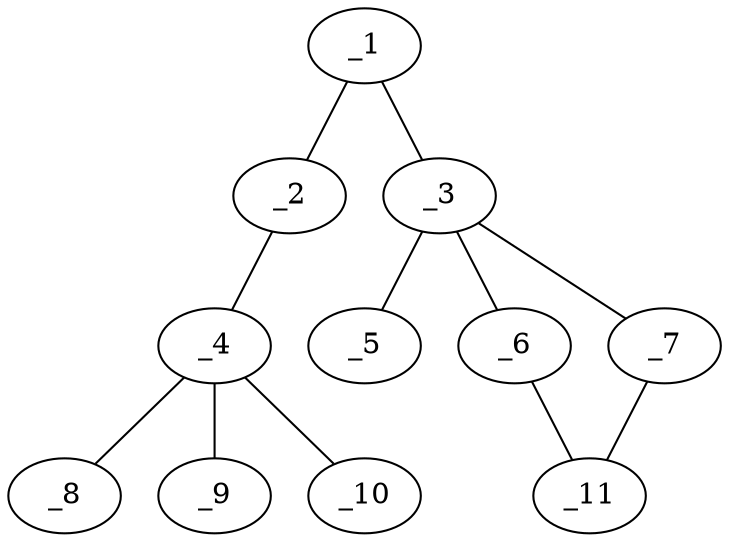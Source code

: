graph molid193502 {
	_1	 [charge=0,
		chem=1,
		symbol="C  ",
		x="4.1213",
		y="0.1294"];
	_2	 [charge=0,
		chem=5,
		symbol="S  ",
		x="5.0872",
		y="-0.1294"];
	_1 -- _2	 [valence=1];
	_3	 [charge=0,
		chem=1,
		symbol="C  ",
		x="3.4142",
		y="-0.5777"];
	_1 -- _3	 [valence=1];
	_4	 [charge=0,
		chem=5,
		symbol="S  ",
		x="5.7943",
		y="0.5777"];
	_2 -- _4	 [valence=1];
	_5	 [charge=0,
		chem=4,
		symbol="N  ",
		x="4.1213",
		y="-1.2848"];
	_3 -- _5	 [valence=1];
	_6	 [charge=0,
		chem=1,
		symbol="C  ",
		x="2.7071",
		y="-1.2848"];
	_3 -- _6	 [valence=1];
	_7	 [charge=0,
		chem=4,
		symbol="N  ",
		x="2.7071",
		y="0.1294"];
	_3 -- _7	 [valence=1];
	_8	 [charge=0,
		chem=2,
		symbol="O  ",
		x="6.5015",
		y="1.2848"];
	_4 -- _8	 [valence=2];
	_9	 [charge=0,
		chem=2,
		symbol="O  ",
		x="5.0872",
		y="1.2848"];
	_4 -- _9	 [valence=2];
	_10	 [charge=0,
		chem=2,
		symbol="O  ",
		x="6.5015",
		y="-0.1294"];
	_4 -- _10	 [valence=1];
	_11	 [charge=0,
		chem=1,
		symbol="C  ",
		x=2,
		y="-0.5777"];
	_6 -- _11	 [valence=1];
	_7 -- _11	 [valence=1];
}
